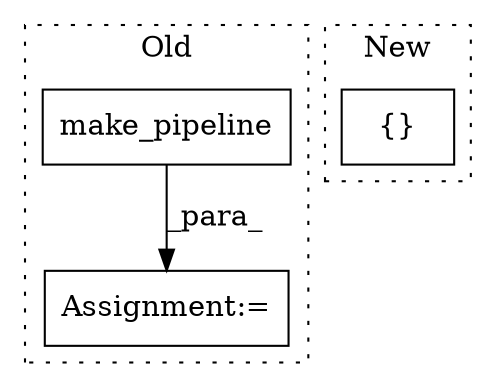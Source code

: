 digraph G {
subgraph cluster0 {
1 [label="make_pipeline" a="32" s="1426,1471" l="14,1" shape="box"];
3 [label="Assignment:=" a="7" s="1425" l="1" shape="box"];
label = "Old";
style="dotted";
}
subgraph cluster1 {
2 [label="{}" a="4" s="1366,1372" l="1,1" shape="box"];
label = "New";
style="dotted";
}
1 -> 3 [label="_para_"];
}